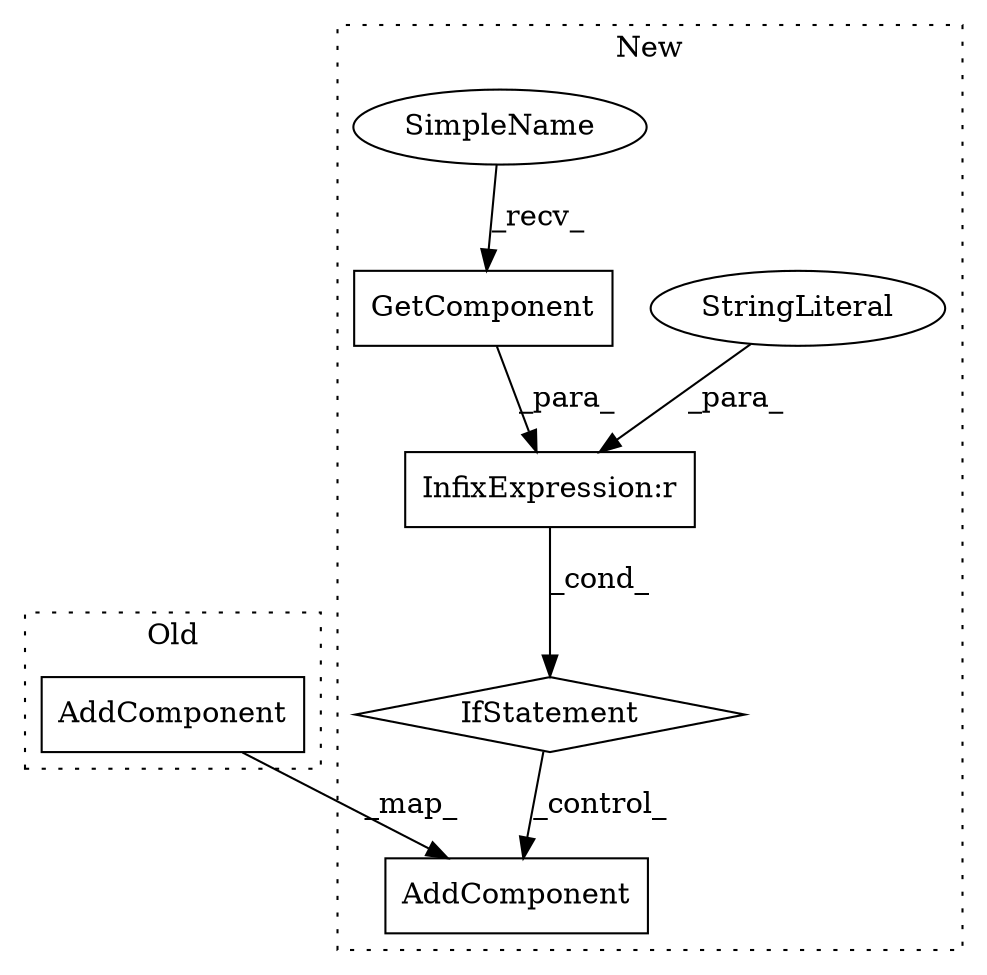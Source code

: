 digraph G {
subgraph cluster0 {
1 [label="AddComponent" a="32" s="18798" l="27" shape="box"];
label = "Old";
style="dotted";
}
subgraph cluster1 {
2 [label="AddComponent" a="32" s="18852" l="27" shape="box"];
3 [label="InfixExpression:r" a="27" s="18833" l="4" shape="box"];
4 [label="StringLiteral" a="45" s="18837" l="4" shape="ellipse"];
5 [label="IfStatement" a="25" s="18842" l="3" shape="diamond"];
6 [label="GetComponent" a="32" s="18806" l="27" shape="box"];
7 [label="SimpleName" a="42" s="18799" l="6" shape="ellipse"];
label = "New";
style="dotted";
}
1 -> 2 [label="_map_"];
3 -> 5 [label="_cond_"];
4 -> 3 [label="_para_"];
5 -> 2 [label="_control_"];
6 -> 3 [label="_para_"];
7 -> 6 [label="_recv_"];
}